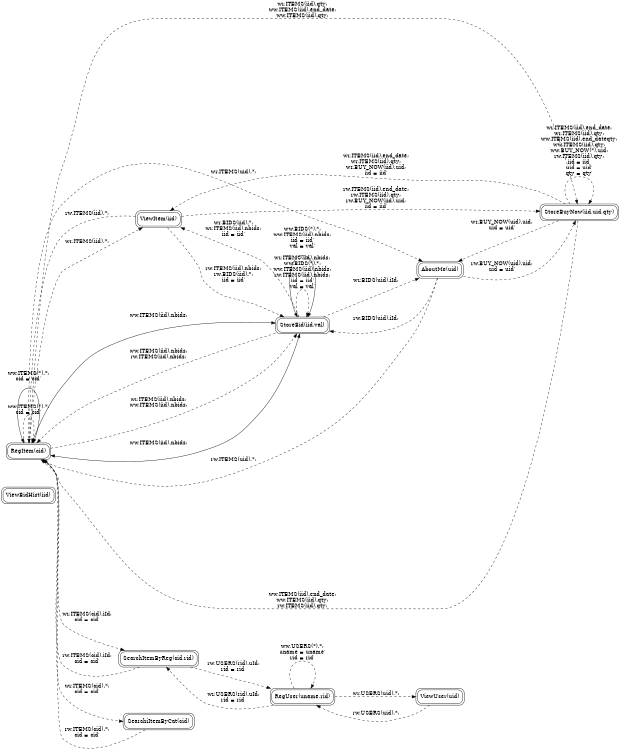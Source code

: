 digraph G{
	rankdir=LR
	size="8,5"
	nodesep=1.0
	node[shape=box style=rounded peripheries=2]
"ViewBidHist(iid)"
"RegItem(cid)"->"RegItem(cid)"[label="ww,ITEMS(*).*;
cid = cid'
",style=dashed]
"RegItem(cid)"->"RegItem(cid)"[label="ww,ITEMS(*).*;
cid = cid'

",dir=both,style=solid]
"RegItem(cid)"->"ViewItem(iid)"[label="wr,ITEMS(iid).*;
",style=dashed]
"RegItem(cid)"->"AboutMe(uid)"[label="wr,ITEMS(uid).*;
",style=dashed]
"RegItem(cid)"->"SearchItemByReg(cid,rid)"[label="wr,ITEMS(cid).iId;
cid = cid'
",style=dashed]
"RegItem(cid)"->"StoreBuyNow(iid,uid,qty)"[label="wr,ITEMS(iid).qty;
ww,ITEMS(iid).end_date;
ww,ITEMS(iid).qty;
",style=dashed]
"RegItem(cid)"->"SearchiItemByCat(cid)"[label="wr,ITEMS(cid).*;
cid = cid'
",style=dashed]
"RegItem(cid)"->"StoreBid(iid,val)"[label="wr,ITEMS(iid).nbids;
ww,ITEMS(iid).nbids;
",style=dashed]
"RegItem(cid)"->"StoreBid(iid,val)"[label="ww,ITEMS(iid).nbids;

",dir=both,style=solid]
"ViewUser(uid)"->"RegUser(uname,rid)"[label="rw,USERS(uid).*;
",style=dashed]
"RegUser(uname,rid)"->"ViewUser(uid)"[label="wr,USERS(uid).*;
",style=dashed]
"RegUser(uname,rid)"->"RegUser(uname,rid)"[label="ww,USERS(*).*;
uname = uname'
rid = rid'
",style=dashed]
"RegUser(uname,rid)"->"SearchItemByReg(cid,rid)"[label="wr,USERS(rid).uId;
rid = rid'
",style=dashed]
"ViewItem(iid)"->"RegItem(cid)"[label="rw,ITEMS(iid).*;
",style=dashed]
"ViewItem(iid)"->"StoreBuyNow(iid,uid,qty)"[label="rw,ITEMS(iid).end_date;
rw,ITEMS(iid).qty;
rw,BUY_NOW(iid).uid;
iid = iid'
",style=dashed]
"ViewItem(iid)"->"StoreBid(iid,val)"[label="rw,ITEMS(iid).nbids;
rw,BIDS(iid).*;
iid = iid'
",style=dashed]
"AboutMe(uid)"->"RegItem(cid)"[label="rw,ITEMS(uid).*;
",style=dashed]
"AboutMe(uid)"->"StoreBuyNow(iid,uid,qty)"[label="rw,BUY_NOW(uid).uid;
uid = uid'
",style=dashed]
"AboutMe(uid)"->"StoreBid(iid,val)"[label="rw,BIDS(uid).iId;
",style=dashed]
"SearchItemByReg(cid,rid)"->"RegItem(cid)"[label="rw,ITEMS(cid).iId;
cid = cid'
",style=dashed]
"SearchItemByReg(cid,rid)"->"RegUser(uname,rid)"[label="rw,USERS(rid).uId;
rid = rid'
",style=dashed]
"StoreBuyNow(iid,uid,qty)"->"RegItem(cid)"[label="ww,ITEMS(iid).end_date;
ww,ITEMS(iid).qty;
rw,ITEMS(iid).qty;
",style=dashed]
"StoreBuyNow(iid,uid,qty)"->"ViewItem(iid)"[label="wr,ITEMS(iid).end_date;
wr,ITEMS(iid).qty;
wr,BUY_NOW(iid).uid;
iid = iid'
",style=dashed]
"StoreBuyNow(iid,uid,qty)"->"AboutMe(uid)"[label="wr,BUY_NOW(uid).uid;
uid = uid'
",style=dashed]
"StoreBuyNow(iid,uid,qty)"->"StoreBuyNow(iid,uid,qty)"[label="wr,ITEMS(iid).end_date;
wr,ITEMS(iid).qty;
ww,ITEMS(iid).end_dateqty;
ww,ITEMS(iid).qty;
ww,BUY_NOW(*).uid;
rw,ITEMS(iid).qty;
iid = iid'
uid = uid'
qty = qty'
",style=dashed]
"SearchiItemByCat(cid)"->"RegItem(cid)"[label="rw,ITEMS(cid).*;
cid = cid'
",style=dashed]
"StoreBid(iid,val)"->"RegItem(cid)"[label="ww,ITEMS(iid).nbids;
rw,ITEMS(iid).nbids;
",style=dashed]
"StoreBid(iid,val)"->"RegItem(cid)"[label="ww,ITEMS(iid).nbids;

",dir=both,style=solid]
"StoreBid(iid,val)"->"ViewItem(iid)"[label="wr,BIDS(iid).*;
wr,ITEMS(iid).nbids;
iid = iid'
",style=dashed]
"StoreBid(iid,val)"->"AboutMe(uid)"[label="wr,BIDS(uid).iId;
",style=dashed]
"StoreBid(iid,val)"->"StoreBid(iid,val)"[label="wr,ITEMS(iid).nbids;
ww,BIDS(*).*;
ww,ITEMS(iid).nbids;
rw,ITEMS(iid).nbids;
iid = iid'
val = val'
",style=dashed]
"StoreBid(iid,val)"->"StoreBid(iid,val)"[label="ww,BIDS(*).*;
ww,ITEMS(iid).nbids;
iid = iid'
val = val'

",dir=both,style=solid]
}

